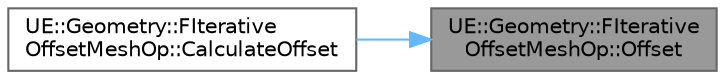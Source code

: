 digraph "UE::Geometry::FIterativeOffsetMeshOp::Offset"
{
 // INTERACTIVE_SVG=YES
 // LATEX_PDF_SIZE
  bgcolor="transparent";
  edge [fontname=Helvetica,fontsize=10,labelfontname=Helvetica,labelfontsize=10];
  node [fontname=Helvetica,fontsize=10,shape=box,height=0.2,width=0.4];
  rankdir="RL";
  Node1 [id="Node000001",label="UE::Geometry::FIterative\lOffsetMeshOp::Offset",height=0.2,width=0.4,color="gray40", fillcolor="grey60", style="filled", fontcolor="black",tooltip=" "];
  Node1 -> Node2 [id="edge1_Node000001_Node000002",dir="back",color="steelblue1",style="solid",tooltip=" "];
  Node2 [id="Node000002",label="UE::Geometry::FIterative\lOffsetMeshOp::CalculateOffset",height=0.2,width=0.4,color="grey40", fillcolor="white", style="filled",URL="$df/d04/classUE_1_1Geometry_1_1FIterativeOffsetMeshOp.html#a99155a9671cf513724d40b1487611a09",tooltip=" "];
}
